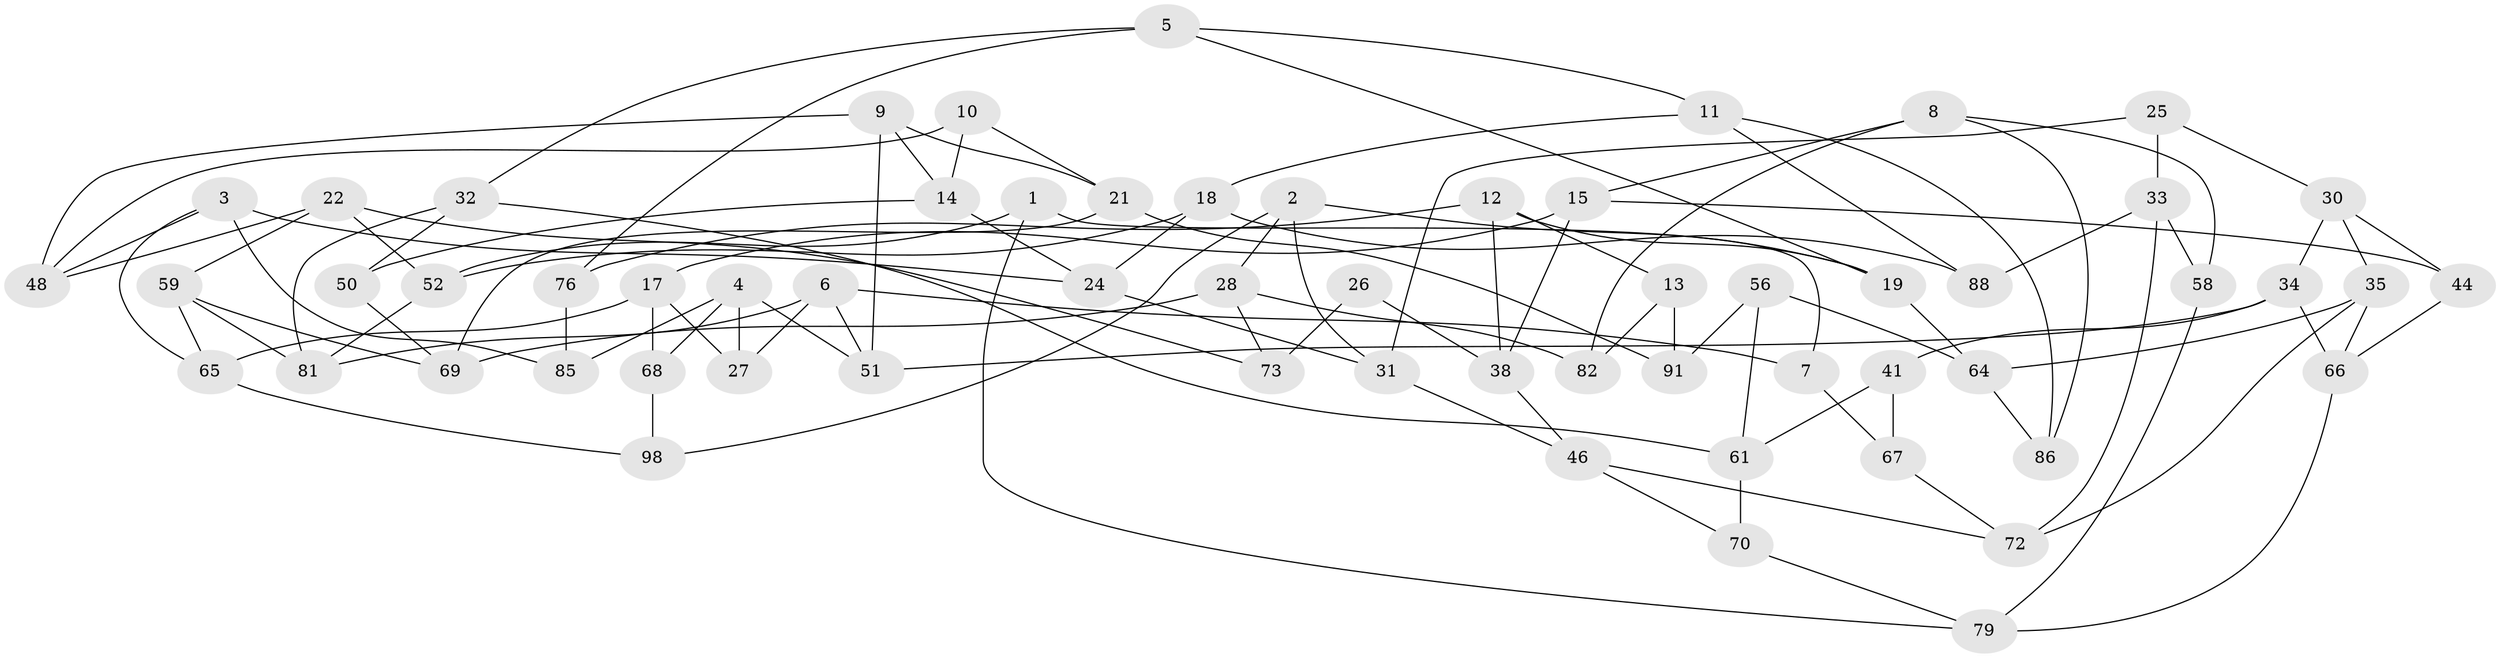// original degree distribution, {3: 1.0}
// Generated by graph-tools (version 1.1) at 2025/11/02/21/25 10:11:15]
// undirected, 61 vertices, 110 edges
graph export_dot {
graph [start="1"]
  node [color=gray90,style=filled];
  1;
  2 [super="+60"];
  3 [super="+23"];
  4 [super="+80"];
  5 [super="+36"];
  6 [super="+84"];
  7;
  8 [super="+16"];
  9 [super="+45"];
  10;
  11 [super="+42"];
  12 [super="+20"];
  13;
  14 [super="+47"];
  15 [super="+39"];
  17 [super="+54"];
  18 [super="+90"];
  19 [super="+29"];
  21 [super="+63"];
  22 [super="+43"];
  24 [super="+71"];
  25;
  26;
  27;
  28 [super="+95"];
  30 [super="+87"];
  31 [super="+93"];
  32 [super="+40"];
  33 [super="+53"];
  34 [super="+37"];
  35 [super="+100"];
  38 [super="+49"];
  41;
  44;
  46 [super="+74"];
  48 [super="+55"];
  50;
  51 [super="+75"];
  52 [super="+57"];
  56;
  58;
  59 [super="+94"];
  61 [super="+62"];
  64 [super="+77"];
  65 [super="+78"];
  66 [super="+97"];
  67;
  68;
  69 [super="+96"];
  70;
  72 [super="+92"];
  73 [super="+83"];
  76;
  79 [super="+99"];
  81 [super="+89"];
  82;
  85;
  86;
  88;
  91;
  98;
  1 -- 79;
  1 -- 52;
  1 -- 7;
  2 -- 98;
  2 -- 31;
  2 -- 19;
  2 -- 28;
  3 -- 48;
  3 -- 65;
  3 -- 24;
  3 -- 85;
  4 -- 85;
  4 -- 51;
  4 -- 27;
  4 -- 68;
  5 -- 19;
  5 -- 32;
  5 -- 11;
  5 -- 76;
  6 -- 81;
  6 -- 51;
  6 -- 27;
  6 -- 7;
  7 -- 67;
  8 -- 86;
  8 -- 58;
  8 -- 82;
  8 -- 15;
  9 -- 48;
  9 -- 51;
  9 -- 14;
  9 -- 21;
  10 -- 21;
  10 -- 14;
  10 -- 48;
  11 -- 88;
  11 -- 18;
  11 -- 86;
  12 -- 13;
  12 -- 38;
  12 -- 76;
  12 -- 19;
  13 -- 82;
  13 -- 91;
  14 -- 24;
  14 -- 50;
  15 -- 38;
  15 -- 17;
  15 -- 44;
  17 -- 27;
  17 -- 65;
  17 -- 68;
  18 -- 88;
  18 -- 24;
  18 -- 52;
  19 -- 64;
  21 -- 91;
  21 -- 69;
  22 -- 59;
  22 -- 73;
  22 -- 48;
  22 -- 52;
  24 -- 31;
  25 -- 31;
  25 -- 30;
  25 -- 33;
  26 -- 73 [weight=2];
  26 -- 38;
  28 -- 82;
  28 -- 69;
  28 -- 73;
  30 -- 35;
  30 -- 44;
  30 -- 34;
  31 -- 46;
  32 -- 61;
  32 -- 50;
  32 -- 81;
  33 -- 88;
  33 -- 58;
  33 -- 72;
  34 -- 41;
  34 -- 51;
  34 -- 66;
  35 -- 72;
  35 -- 64;
  35 -- 66;
  38 -- 46;
  41 -- 67;
  41 -- 61;
  44 -- 66;
  46 -- 72;
  46 -- 70;
  50 -- 69;
  52 -- 81;
  56 -- 64;
  56 -- 91;
  56 -- 61;
  58 -- 79;
  59 -- 69;
  59 -- 81;
  59 -- 65;
  61 -- 70;
  64 -- 86;
  65 -- 98;
  66 -- 79;
  67 -- 72;
  68 -- 98;
  70 -- 79;
  76 -- 85;
}
